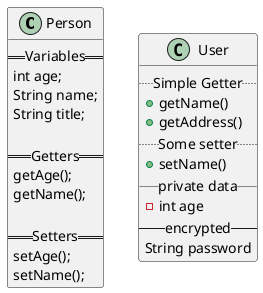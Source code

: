 @startuml
'https://plantuml.com/class-diagram

class Person {
== Variables ==
int age;
String name;
String title;

== Getters ==
getAge();
getName();

== Setters ==
setAge();
setName();
}

class User {
  .. Simple Getter ..
  + getName()
  + getAddress()
  .. Some setter ..
  + setName()
  __ private data __
  -int age
  -- encrypted --
  String password
}

@enduml
